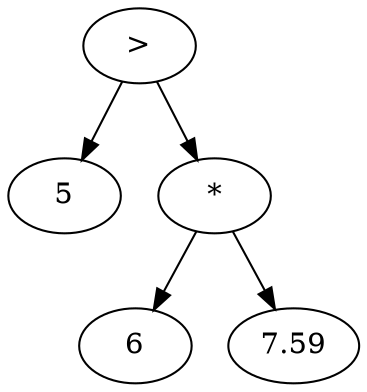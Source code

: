 digraph "Abstract Syntax Tree" {
	140255326662912 [label=">"]
	140255326663728 [label=5]
	140255326662912 -> 140255326663728
	140255326664016 [label="*"]
	140255326662912 -> 140255326664016
	140255326662960 [label=6]
	140255326664016 -> 140255326662960
	140255326663008 [label=7.59]
	140255326664016 -> 140255326663008
}
